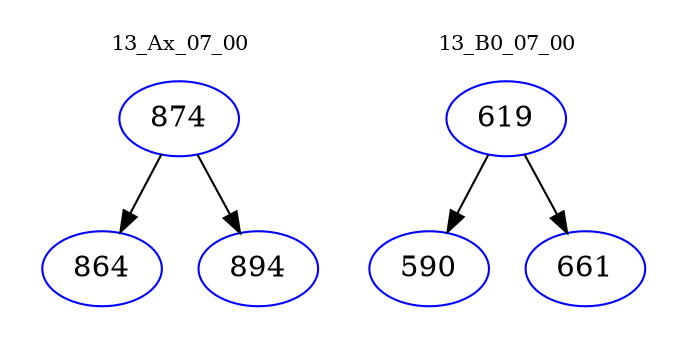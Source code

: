 digraph{
subgraph cluster_0 {
color = white
label = "13_Ax_07_00";
fontsize=10;
T0_874 [label="874", color="blue"]
T0_874 -> T0_864 [color="black"]
T0_864 [label="864", color="blue"]
T0_874 -> T0_894 [color="black"]
T0_894 [label="894", color="blue"]
}
subgraph cluster_1 {
color = white
label = "13_B0_07_00";
fontsize=10;
T1_619 [label="619", color="blue"]
T1_619 -> T1_590 [color="black"]
T1_590 [label="590", color="blue"]
T1_619 -> T1_661 [color="black"]
T1_661 [label="661", color="blue"]
}
}
